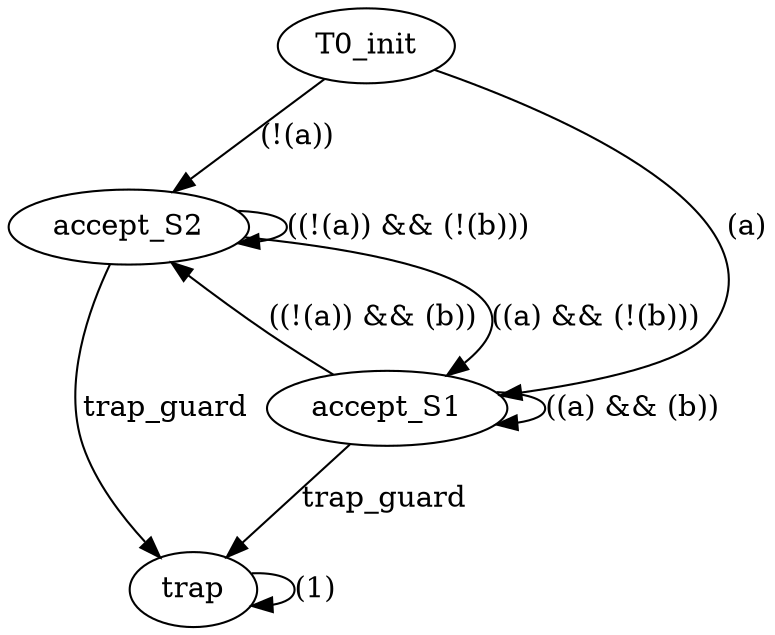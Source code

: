 digraph "" {
accept_S2;
T0_init;
accept_S1;
trap;
accept_S2 -> accept_S2  [guard="((!(a)) && (!(b)))", input="set([0])", key=0, label="((!(a)) && (!(b)))", weight=0];
accept_S2 -> accept_S1  [guard="((a) && (!(b)))", input="set([1])", key=0, label="((a) && (!(b)))", weight=0];
accept_S2 -> trap  [guard=trap_guard, input="set([2, 3])", key=0, label=trap_guard, weight=0];
T0_init -> accept_S2  [guard="(!(a))", input="set([0, 2])", key=0, label="(!(a))", weight=0];
T0_init -> accept_S1  [guard="(a)", input="set([1, 3])", key=0, label="(a)", weight=0];
accept_S1 -> accept_S2  [guard="((!(a)) && (b))", input="set([2])", key=0, label="((!(a)) && (b))", weight=0];
accept_S1 -> accept_S1  [guard="((a) && (b))", input="set([3])", key=0, label="((a) && (b))", weight=0];
accept_S1 -> trap  [guard=trap_guard, input="set([0, 1])", key=0, label=trap_guard, weight=0];
trap -> trap  [guard="(1)", input="set([0, 1, 2, 3])", key=0, label="(1)", weight=0];
}
